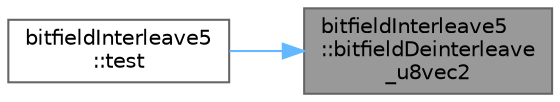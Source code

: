 digraph "bitfieldInterleave5::bitfieldDeinterleave_u8vec2"
{
 // LATEX_PDF_SIZE
  bgcolor="transparent";
  edge [fontname=Helvetica,fontsize=10,labelfontname=Helvetica,labelfontsize=10];
  node [fontname=Helvetica,fontsize=10,shape=box,height=0.2,width=0.4];
  rankdir="RL";
  Node1 [id="Node000001",label="bitfieldInterleave5\l::bitfieldDeinterleave\l_u8vec2",height=0.2,width=0.4,color="gray40", fillcolor="grey60", style="filled", fontcolor="black",tooltip=" "];
  Node1 -> Node2 [id="edge2_Node000001_Node000002",dir="back",color="steelblue1",style="solid",tooltip=" "];
  Node2 [id="Node000002",label="bitfieldInterleave5\l::test",height=0.2,width=0.4,color="grey40", fillcolor="white", style="filled",URL="$namespacebitfield_interleave5.html#a40baff208c68046818c8df242b0c89bb",tooltip=" "];
}
